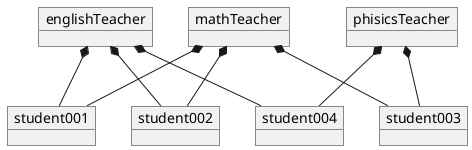 @startuml

object student001
object student002
object student003
object student004
object mathTeacher
object englishTeacher
object phisicsTeacher

mathTeacher *-- student001
mathTeacher *-- student002
mathTeacher *-- student003

englishTeacher *-- student001
englishTeacher *-- student002
englishTeacher *-- student004

phisicsTeacher *-- student003
phisicsTeacher *-- student004

@enduml